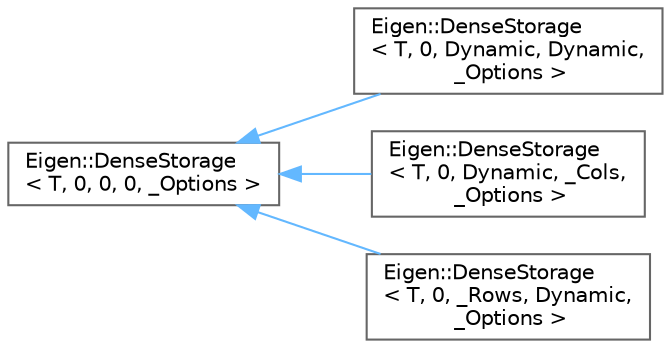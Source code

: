 digraph "类继承关系图"
{
 // LATEX_PDF_SIZE
  bgcolor="transparent";
  edge [fontname=Helvetica,fontsize=10,labelfontname=Helvetica,labelfontsize=10];
  node [fontname=Helvetica,fontsize=10,shape=box,height=0.2,width=0.4];
  rankdir="LR";
  Node0 [id="Node000000",label="Eigen::DenseStorage\l\< T, 0, 0, 0, _Options \>",height=0.2,width=0.4,color="grey40", fillcolor="white", style="filled",URL="$class_eigen_1_1_dense_storage.html",tooltip=" "];
  Node0 -> Node1 [id="edge3770_Node000000_Node000001",dir="back",color="steelblue1",style="solid",tooltip=" "];
  Node1 [id="Node000001",label="Eigen::DenseStorage\l\< T, 0, Dynamic, Dynamic,\l _Options \>",height=0.2,width=0.4,color="grey40", fillcolor="white", style="filled",URL="$class_eigen_1_1_dense_storage_3_01_t_00_010_00_01_dynamic_00_01_dynamic_00_01___options_01_4.html",tooltip=" "];
  Node0 -> Node2 [id="edge3771_Node000000_Node000002",dir="back",color="steelblue1",style="solid",tooltip=" "];
  Node2 [id="Node000002",label="Eigen::DenseStorage\l\< T, 0, Dynamic, _Cols,\l _Options \>",height=0.2,width=0.4,color="grey40", fillcolor="white", style="filled",URL="$class_eigen_1_1_dense_storage_3_01_t_00_010_00_01_dynamic_00_01___cols_00_01___options_01_4.html",tooltip=" "];
  Node0 -> Node3 [id="edge3772_Node000000_Node000003",dir="back",color="steelblue1",style="solid",tooltip=" "];
  Node3 [id="Node000003",label="Eigen::DenseStorage\l\< T, 0, _Rows, Dynamic,\l _Options \>",height=0.2,width=0.4,color="grey40", fillcolor="white", style="filled",URL="$class_eigen_1_1_dense_storage_3_01_t_00_010_00_01___rows_00_01_dynamic_00_01___options_01_4.html",tooltip=" "];
}
